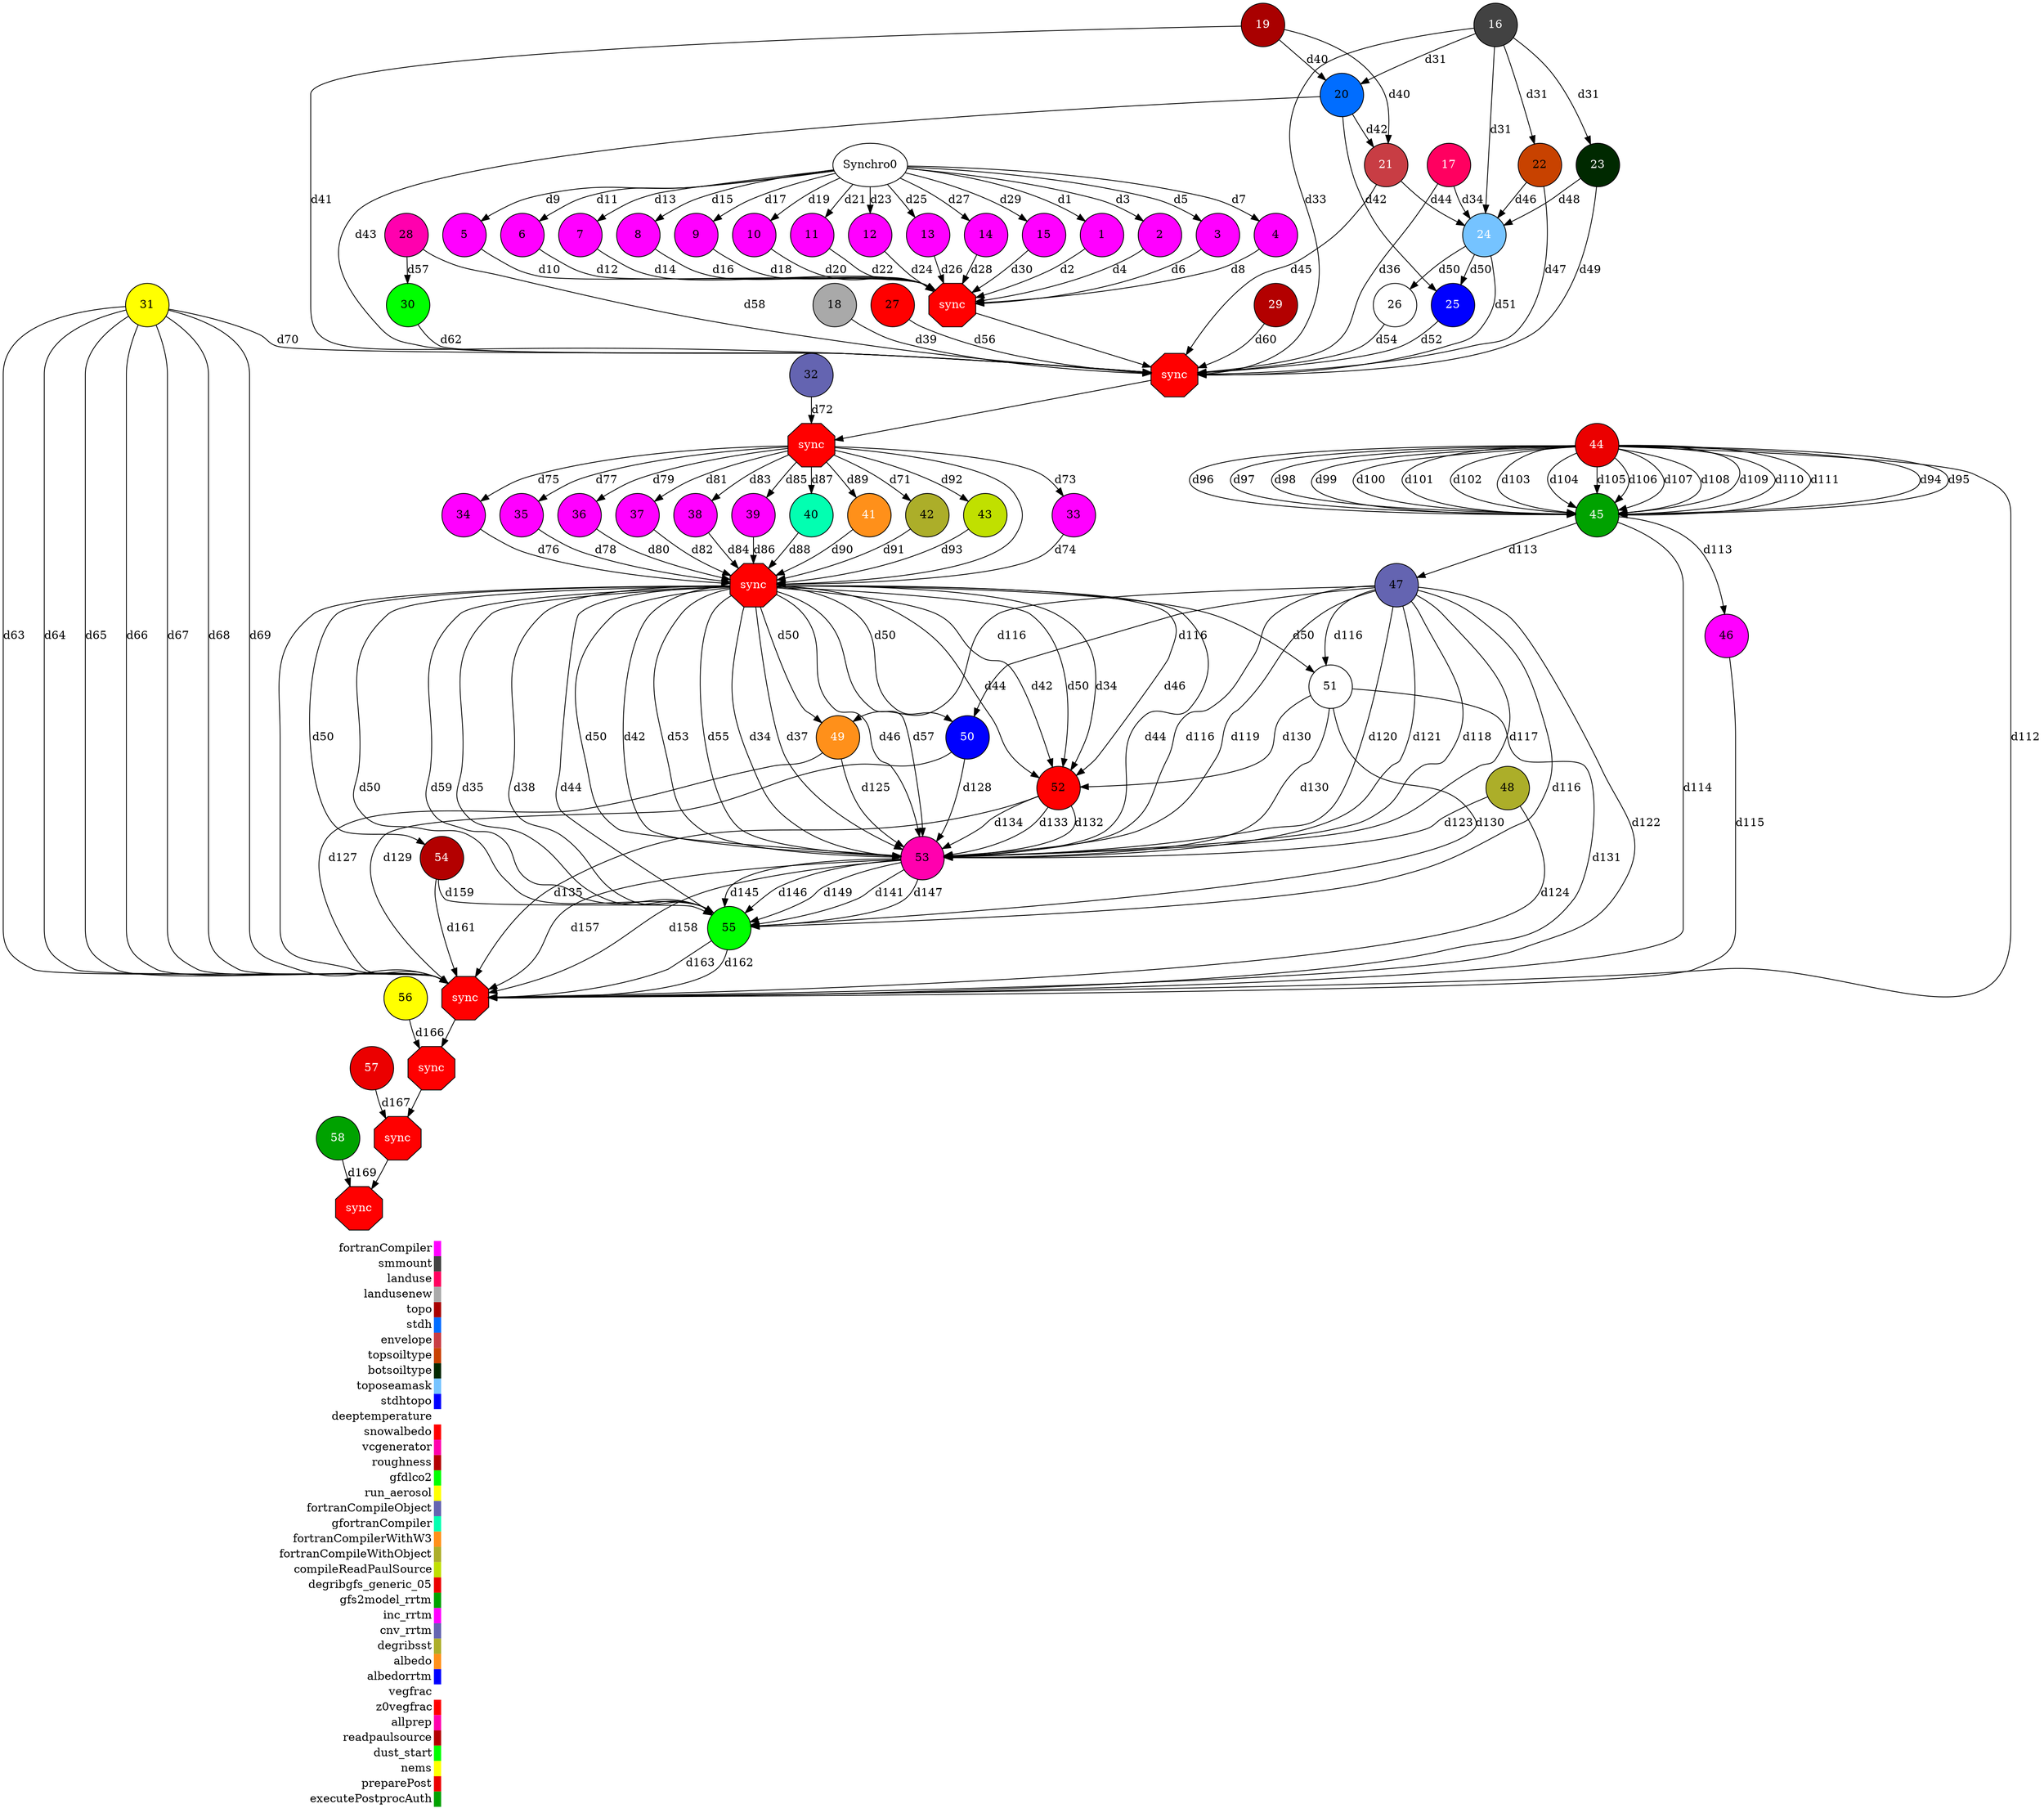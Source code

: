 digraph {
  rankdir=TB;
  labeljust="l";
  subgraph dependence_graph {
    ranksep=0.20;
    node[height=0.75];

1[shape=circle, style=filled fillcolor="#ff00ff" fontcolor="#000000"];
Synchro0 -> 1[ label="d1" ];
2[shape=circle, style=filled fillcolor="#ff00ff" fontcolor="#000000"];
Synchro0 -> 2[ label="d3" ];
3[shape=circle, style=filled fillcolor="#ff00ff" fontcolor="#000000"];
Synchro0 -> 3[ label="d5" ];
4[shape=circle, style=filled fillcolor="#ff00ff" fontcolor="#000000"];
Synchro0 -> 4[ label="d7" ];
5[shape=circle, style=filled fillcolor="#ff00ff" fontcolor="#000000"];
Synchro0 -> 5[ label="d9" ];
6[shape=circle, style=filled fillcolor="#ff00ff" fontcolor="#000000"];
Synchro0 -> 6[ label="d11" ];
7[shape=circle, style=filled fillcolor="#ff00ff" fontcolor="#000000"];
Synchro0 -> 7[ label="d13" ];
8[shape=circle, style=filled fillcolor="#ff00ff" fontcolor="#000000"];
Synchro0 -> 8[ label="d15" ];
9[shape=circle, style=filled fillcolor="#ff00ff" fontcolor="#000000"];
Synchro0 -> 9[ label="d17" ];
10[shape=circle, style=filled fillcolor="#ff00ff" fontcolor="#000000"];
Synchro0 -> 10[ label="d19" ];
11[shape=circle, style=filled fillcolor="#ff00ff" fontcolor="#000000"];
Synchro0 -> 11[ label="d21" ];
12[shape=circle, style=filled fillcolor="#ff00ff" fontcolor="#000000"];
Synchro0 -> 12[ label="d23" ];
13[shape=circle, style=filled fillcolor="#ff00ff" fontcolor="#000000"];
Synchro0 -> 13[ label="d25" ];
14[shape=circle, style=filled fillcolor="#ff00ff" fontcolor="#000000"];
Synchro0 -> 14[ label="d27" ];
15[shape=circle, style=filled fillcolor="#ff00ff" fontcolor="#000000"];
Synchro0 -> 15[ label="d29" ];
Synchro1[label="sync", shape=octagon, style=filled fillcolor="#ff0000" fontcolor="#FFFFFF"];
1 -> Synchro1[ label="d2" ];
2 -> Synchro1[ label="d4" ];
3 -> Synchro1[ label="d6" ];
4 -> Synchro1[ label="d8" ];
5 -> Synchro1[ label="d10" ];
6 -> Synchro1[ label="d12" ];
7 -> Synchro1[ label="d14" ];
8 -> Synchro1[ label="d16" ];
9 -> Synchro1[ label="d18" ];
10 -> Synchro1[ label="d20" ];
11 -> Synchro1[ label="d22" ];
12 -> Synchro1[ label="d24" ];
13 -> Synchro1[ label="d26" ];
14 -> Synchro1[ label="d28" ];
15 -> Synchro1[ label="d30" ];
16[shape=circle, style=filled fillcolor="#424242" fontcolor="#ffffff"];
17[shape=circle, style=filled fillcolor="#ff0060" fontcolor="#ffffff"];
18[shape=circle, style=filled fillcolor="#a9a9a9" fontcolor="#000000"];
19[shape=circle, style=filled fillcolor="#a90000" fontcolor="#ffffff"];
20[shape=circle, style=filled fillcolor="#006dff" fontcolor="#000000"];
19 -> 20[ label="d40" ];
16 -> 20[ label="d31" ];
21[shape=circle, style=filled fillcolor="#c83d44" fontcolor="#ffffff"];
19 -> 21[ label="d40" ];
20 -> 21[ label="d42" ];
22[shape=circle, style=filled fillcolor="#c84200" fontcolor="#000000"];
16 -> 22[ label="d31" ];
23[shape=circle, style=filled fillcolor="#002900" fontcolor="#ffffff"];
16 -> 23[ label="d31" ];
24[shape=circle, style=filled fillcolor="#75c3ff" fontcolor="#ffffff"];
16 -> 24[ label="d31" ];
21 -> 24[ label="d44" ];
17 -> 24[ label="d34" ];
22 -> 24[ label="d46" ];
23 -> 24[ label="d48" ];
25[shape=circle, style=filled fillcolor="#0000ff" fontcolor="#ffffff"];
24 -> 25[ label="d50" ];
20 -> 25[ label="d42" ];
26[shape=circle, style=filled fillcolor="#ffffff" fontcolor="#000000"];
24 -> 26[ label="d50" ];
27[shape=circle, style=filled fillcolor="#ff0000" fontcolor="#000000"];
28[shape=circle, style=filled fillcolor="#ff00ae" fontcolor="#000000"];
29[shape=circle, style=filled fillcolor="#b30000" fontcolor="#ffffff"];
30[shape=circle, style=filled fillcolor="#00ff00" fontcolor="#000000"];
28 -> 30[ label="d57" ];
31[shape=circle, style=filled fillcolor="#ffff00" fontcolor="#000000"];
Synchro2[label="sync", shape=octagon, style=filled fillcolor="#ff0000" fontcolor="#FFFFFF"];
Synchro1 -> Synchro2;
16 -> Synchro2[ label="d33" ];
17 -> Synchro2[ label="d36" ];
18 -> Synchro2[ label="d39" ];
19 -> Synchro2[ label="d41" ];
20 -> Synchro2[ label="d43" ];
21 -> Synchro2[ label="d45" ];
22 -> Synchro2[ label="d47" ];
23 -> Synchro2[ label="d49" ];
24 -> Synchro2[ label="d51" ];
25 -> Synchro2[ label="d52" ];
26 -> Synchro2[ label="d54" ];
27 -> Synchro2[ label="d56" ];
28 -> Synchro2[ label="d58" ];
29 -> Synchro2[ label="d60" ];
30 -> Synchro2[ label="d62" ];
31 -> Synchro2[ label="d70" ];
32[shape=circle, style=filled fillcolor="#6464b1" fontcolor="#000000"];
Synchro3[label="sync", shape=octagon, style=filled fillcolor="#ff0000" fontcolor="#FFFFFF"];
Synchro2 -> Synchro3;
32 -> Synchro3[ label="d72" ];
33[shape=circle, style=filled fillcolor="#ff00ff" fontcolor="#000000"];
Synchro3 -> 33[ label="d73" ];
34[shape=circle, style=filled fillcolor="#ff00ff" fontcolor="#000000"];
Synchro3 -> 34[ label="d75" ];
35[shape=circle, style=filled fillcolor="#ff00ff" fontcolor="#000000"];
Synchro3 -> 35[ label="d77" ];
36[shape=circle, style=filled fillcolor="#ff00ff" fontcolor="#000000"];
Synchro3 -> 36[ label="d79" ];
37[shape=circle, style=filled fillcolor="#ff00ff" fontcolor="#000000"];
Synchro3 -> 37[ label="d81" ];
38[shape=circle, style=filled fillcolor="#ff00ff" fontcolor="#000000"];
Synchro3 -> 38[ label="d83" ];
39[shape=circle, style=filled fillcolor="#ff00ff" fontcolor="#000000"];
Synchro3 -> 39[ label="d85" ];
40[shape=circle, style=filled fillcolor="#02ffb1" fontcolor="#000000"];
Synchro3 -> 40[ label="d87" ];
41[shape=circle, style=filled fillcolor="#ff901a" fontcolor="#ffffff"];
Synchro3 -> 41[ label="d89" ];
42[shape=circle, style=filled fillcolor="#acae29" fontcolor="#000000"];
Synchro3 -> 42[ label="d71" ];
43[shape=circle, style=filled fillcolor="#c0e000" fontcolor="#000000"];
Synchro3 -> 43[ label="d92" ];
Synchro4[label="sync", shape=octagon, style=filled fillcolor="#ff0000" fontcolor="#FFFFFF"];
Synchro3 -> Synchro4;
33 -> Synchro4[ label="d74" ];
34 -> Synchro4[ label="d76" ];
35 -> Synchro4[ label="d78" ];
36 -> Synchro4[ label="d80" ];
37 -> Synchro4[ label="d82" ];
38 -> Synchro4[ label="d84" ];
39 -> Synchro4[ label="d86" ];
40 -> Synchro4[ label="d88" ];
41 -> Synchro4[ label="d90" ];
42 -> Synchro4[ label="d91" ];
43 -> Synchro4[ label="d93" ];
44[shape=circle, style=filled fillcolor="#eb0000" fontcolor="#ffffff"];
45[shape=circle, style=filled fillcolor="#00a200" fontcolor="#ffffff"];
44 -> 45[ label="d94" ];
44 -> 45[ label="d95" ];
44 -> 45[ label="d96" ];
44 -> 45[ label="d97" ];
44 -> 45[ label="d98" ];
44 -> 45[ label="d99" ];
44 -> 45[ label="d100" ];
44 -> 45[ label="d101" ];
44 -> 45[ label="d102" ];
44 -> 45[ label="d103" ];
44 -> 45[ label="d104" ];
44 -> 45[ label="d105" ];
44 -> 45[ label="d106" ];
44 -> 45[ label="d107" ];
44 -> 45[ label="d108" ];
44 -> 45[ label="d109" ];
44 -> 45[ label="d110" ];
44 -> 45[ label="d111" ];
46[shape=circle, style=filled fillcolor="#ff00ff" fontcolor="#000000"];
45 -> 46[ label="d113" ];
47[shape=circle, style=filled fillcolor="#6464b1" fontcolor="#000000"];
45 -> 47[ label="d113" ];
48[shape=circle, style=filled fillcolor="#acae29" fontcolor="#000000"];
49[shape=circle, style=filled fillcolor="#ff901a" fontcolor="#ffffff"];
47 -> 49[ label="d116" ];
Synchro4 -> 49[ label="d50" ];
50[shape=circle, style=filled fillcolor="#0000ff" fontcolor="#ffffff"];
47 -> 50[ label="d116" ];
Synchro4 -> 50[ label="d50" ];
51[shape=circle, style=filled fillcolor="#ffffff" fontcolor="#000000"];
47 -> 51[ label="d116" ];
Synchro4 -> 51[ label="d50" ];
52[shape=circle, style=filled fillcolor="#ff0000" fontcolor="#000000"];
Synchro4 -> 52[ label="d50" ];
Synchro4 -> 52[ label="d34" ];
Synchro4 -> 52[ label="d46" ];
Synchro4 -> 52[ label="d44" ];
Synchro4 -> 52[ label="d42" ];
51 -> 52[ label="d130" ];
53[shape=circle, style=filled fillcolor="#ff00ae" fontcolor="#000000"];
47 -> 53[ label="d116" ];
48 -> 53[ label="d123" ];
Synchro4 -> 53[ label="d44" ];
Synchro4 -> 53[ label="d50" ];
Synchro4 -> 53[ label="d42" ];
Synchro4 -> 53[ label="d53" ];
Synchro4 -> 53[ label="d55" ];
52 -> 53[ label="d133" ];
52 -> 53[ label="d132" ];
Synchro4 -> 53[ label="d34" ];
Synchro4 -> 53[ label="d37" ];
Synchro4 -> 53[ label="d46" ];
51 -> 53[ label="d130" ];
50 -> 53[ label="d128" ];
47 -> 53[ label="d119" ];
47 -> 53[ label="d120" ];
47 -> 53[ label="d121" ];
47 -> 53[ label="d118" ];
47 -> 53[ label="d117" ];
Synchro4 -> 53[ label="d57" ];
49 -> 53[ label="d125" ];
52 -> 53[ label="d134" ];
54[shape=circle, style=filled fillcolor="#b30000" fontcolor="#ffffff"];
Synchro4 -> 54[ label="d50" ];
55[shape=circle, style=filled fillcolor="#00ff00" fontcolor="#000000"];
47 -> 55[ label="d116" ];
53 -> 55[ label="d141" ];
53 -> 55[ label="d147" ];
53 -> 55[ label="d145" ];
53 -> 55[ label="d146" ];
Synchro4 -> 55[ label="d35" ];
Synchro4 -> 55[ label="d38" ];
51 -> 55[ label="d130" ];
Synchro4 -> 55[ label="d44" ];
Synchro4 -> 55[ label="d50" ];
54 -> 55[ label="d159" ];
53 -> 55[ label="d149" ];
Synchro4 -> 55[ label="d59" ];
Synchro5[label="sync", shape=octagon, style=filled fillcolor="#ff0000" fontcolor="#FFFFFF"];
Synchro4 -> Synchro5;
44 -> Synchro5[ label="d112" ];
45 -> Synchro5[ label="d114" ];
46 -> Synchro5[ label="d115" ];
47 -> Synchro5[ label="d122" ];
48 -> Synchro5[ label="d124" ];
49 -> Synchro5[ label="d127" ];
50 -> Synchro5[ label="d129" ];
51 -> Synchro5[ label="d131" ];
52 -> Synchro5[ label="d135" ];
53 -> Synchro5[ label="d158" ];
54 -> Synchro5[ label="d161" ];
55 -> Synchro5[ label="d163" ];
53 -> Synchro5[ label="d157" ];
55 -> Synchro5[ label="d162" ];
31 -> Synchro5[ label="d63" ];
31 -> Synchro5[ label="d64" ];
31 -> Synchro5[ label="d65" ];
31 -> Synchro5[ label="d66" ];
31 -> Synchro5[ label="d67" ];
31 -> Synchro5[ label="d68" ];
31 -> Synchro5[ label="d69" ];
56[shape=circle, style=filled fillcolor="#ffff00" fontcolor="#000000"];
Synchro6[label="sync", shape=octagon, style=filled fillcolor="#ff0000" fontcolor="#FFFFFF"];
Synchro5 -> Synchro6;
56 -> Synchro6[ label="d166" ];
57[shape=circle, style=filled fillcolor="#eb0000" fontcolor="#ffffff"];
Synchro7[label="sync", shape=octagon, style=filled fillcolor="#ff0000" fontcolor="#FFFFFF"];
Synchro6 -> Synchro7;
57 -> Synchro7[ label="d167" ];
58[shape=circle, style=filled fillcolor="#00a200" fontcolor="#ffffff"];
Synchro8[label="sync", shape=octagon, style=filled fillcolor="#ff0000" fontcolor="#FFFFFF"];
Synchro7 -> Synchro8;
58 -> Synchro8[ label="d169" ];  }
  subgraph legend {
    rank=sink;
    node [shape=plaintext, height=0.75];
    ranksep=0.20;
    label = "Legend";
    key [label=<
      <table border="0" cellpadding="2" cellspacing="0" cellborder="0">
<tr>
<td align="right">fortranCompiler</td>
<td bgcolor="#ff00ff">&nbsp;</td>
</tr>
<tr>
<td align="right">smmount</td>
<td bgcolor="#424242">&nbsp;</td>
</tr>
<tr>
<td align="right">landuse</td>
<td bgcolor="#ff0060">&nbsp;</td>
</tr>
<tr>
<td align="right">landusenew</td>
<td bgcolor="#a9a9a9">&nbsp;</td>
</tr>
<tr>
<td align="right">topo</td>
<td bgcolor="#a90000">&nbsp;</td>
</tr>
<tr>
<td align="right">stdh</td>
<td bgcolor="#006dff">&nbsp;</td>
</tr>
<tr>
<td align="right">envelope</td>
<td bgcolor="#c83d44">&nbsp;</td>
</tr>
<tr>
<td align="right">topsoiltype</td>
<td bgcolor="#c84200">&nbsp;</td>
</tr>
<tr>
<td align="right">botsoiltype</td>
<td bgcolor="#002900">&nbsp;</td>
</tr>
<tr>
<td align="right">toposeamask</td>
<td bgcolor="#75c3ff">&nbsp;</td>
</tr>
<tr>
<td align="right">stdhtopo</td>
<td bgcolor="#0000ff">&nbsp;</td>
</tr>
<tr>
<td align="right">deeptemperature</td>
<td bgcolor="#ffffff">&nbsp;</td>
</tr>
<tr>
<td align="right">snowalbedo</td>
<td bgcolor="#ff0000">&nbsp;</td>
</tr>
<tr>
<td align="right">vcgenerator</td>
<td bgcolor="#ff00ae">&nbsp;</td>
</tr>
<tr>
<td align="right">roughness</td>
<td bgcolor="#b30000">&nbsp;</td>
</tr>
<tr>
<td align="right">gfdlco2</td>
<td bgcolor="#00ff00">&nbsp;</td>
</tr>
<tr>
<td align="right">run_aerosol</td>
<td bgcolor="#ffff00">&nbsp;</td>
</tr>
<tr>
<td align="right">fortranCompileObject</td>
<td bgcolor="#6464b1">&nbsp;</td>
</tr>
<tr>
<td align="right">gfortranCompiler</td>
<td bgcolor="#02ffb1">&nbsp;</td>
</tr>
<tr>
<td align="right">fortranCompilerWithW3</td>
<td bgcolor="#ff901a">&nbsp;</td>
</tr>
<tr>
<td align="right">fortranCompileWithObject</td>
<td bgcolor="#acae29">&nbsp;</td>
</tr>
<tr>
<td align="right">compileReadPaulSource</td>
<td bgcolor="#c0e000">&nbsp;</td>
</tr>
<tr>
<td align="right">degribgfs_generic_05</td>
<td bgcolor="#eb0000">&nbsp;</td>
</tr>
<tr>
<td align="right">gfs2model_rrtm</td>
<td bgcolor="#00a200">&nbsp;</td>
</tr>
<tr>
<td align="right">inc_rrtm</td>
<td bgcolor="#ff00ff">&nbsp;</td>
</tr>
<tr>
<td align="right">cnv_rrtm</td>
<td bgcolor="#6464b1">&nbsp;</td>
</tr>
<tr>
<td align="right">degribsst</td>
<td bgcolor="#acae29">&nbsp;</td>
</tr>
<tr>
<td align="right">albedo</td>
<td bgcolor="#ff901a">&nbsp;</td>
</tr>
<tr>
<td align="right">albedorrtm</td>
<td bgcolor="#0000ff">&nbsp;</td>
</tr>
<tr>
<td align="right">vegfrac</td>
<td bgcolor="#ffffff">&nbsp;</td>
</tr>
<tr>
<td align="right">z0vegfrac</td>
<td bgcolor="#ff0000">&nbsp;</td>
</tr>
<tr>
<td align="right">allprep</td>
<td bgcolor="#ff00ae">&nbsp;</td>
</tr>
<tr>
<td align="right">readpaulsource</td>
<td bgcolor="#b30000">&nbsp;</td>
</tr>
<tr>
<td align="right">dust_start</td>
<td bgcolor="#00ff00">&nbsp;</td>
</tr>
<tr>
<td align="right">nems</td>
<td bgcolor="#ffff00">&nbsp;</td>
</tr>
<tr>
<td align="right">preparePost</td>
<td bgcolor="#eb0000">&nbsp;</td>
</tr>
<tr>
<td align="right">executePostprocAuth</td>
<td bgcolor="#00a200">&nbsp;</td>
</tr>
      </table>
    >]
  }
}

